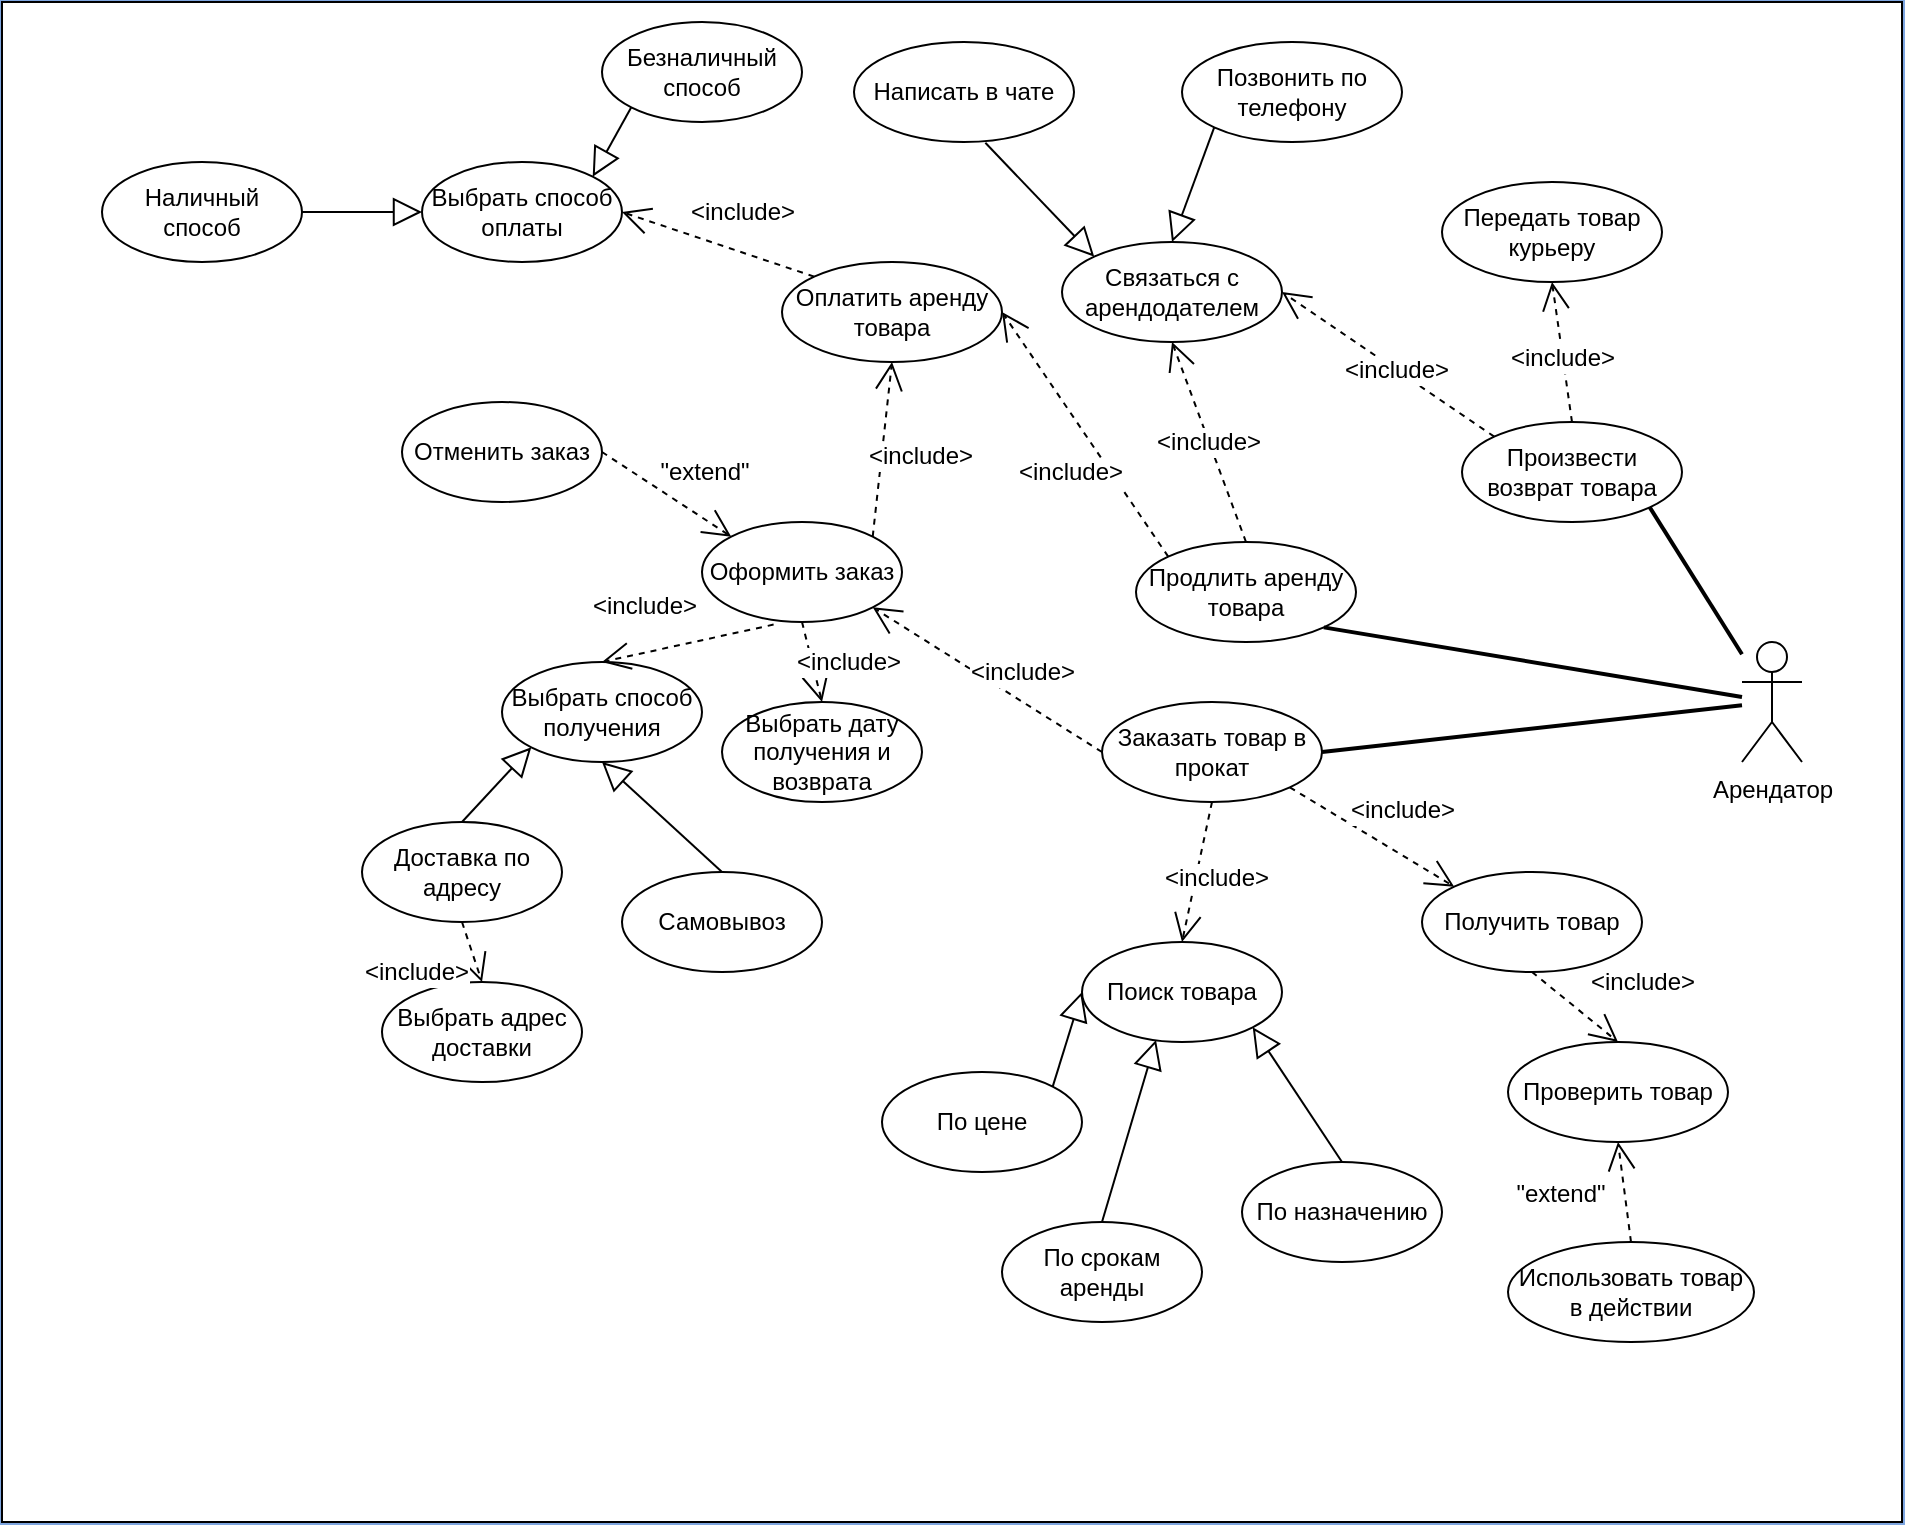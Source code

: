 <mxfile version="14.6.9" type="github">
  <diagram id="ZwnTsQdj2YsQ4eZyknDP" name="Page-1">
    <mxGraphModel dx="1673" dy="829" grid="1" gridSize="10" guides="1" tooltips="1" connect="1" arrows="1" fold="1" page="1" pageScale="1" pageWidth="827" pageHeight="1169" background="#7EA6E0" math="0" shadow="0">
      <root>
        <mxCell id="0" />
        <mxCell id="1" parent="0" />
        <mxCell id="ngTAUGNhP66DBJBYgdPT-110" value="" style="rounded=0;whiteSpace=wrap;html=1;fontSize=12;shadow=0;" parent="1" vertex="1">
          <mxGeometry x="760" y="50" width="950" height="760" as="geometry" />
        </mxCell>
        <mxCell id="SECi2cDUqw07FHAR2u1D-1" value="Поиск товара" style="ellipse;whiteSpace=wrap;html=1;" parent="1" vertex="1">
          <mxGeometry x="1300" y="520" width="100" height="50" as="geometry" />
        </mxCell>
        <mxCell id="SECi2cDUqw07FHAR2u1D-3" value="Заказать товар в прокат" style="ellipse;whiteSpace=wrap;html=1;" parent="1" vertex="1">
          <mxGeometry x="1310" y="400" width="110" height="50" as="geometry" />
        </mxCell>
        <mxCell id="ngTAUGNhP66DBJBYgdPT-4" value="Арендатор&lt;br&gt;" style="shape=umlActor;verticalLabelPosition=bottom;verticalAlign=top;html=1;" parent="1" vertex="1">
          <mxGeometry x="1630" y="370" width="30" height="60" as="geometry" />
        </mxCell>
        <mxCell id="ngTAUGNhP66DBJBYgdPT-8" value="Оформить заказ" style="ellipse;whiteSpace=wrap;html=1;" parent="1" vertex="1">
          <mxGeometry x="1110" y="310" width="100" height="50" as="geometry" />
        </mxCell>
        <mxCell id="ngTAUGNhP66DBJBYgdPT-13" value="По назначению" style="ellipse;whiteSpace=wrap;html=1;" parent="1" vertex="1">
          <mxGeometry x="1380" y="630" width="100" height="50" as="geometry" />
        </mxCell>
        <mxCell id="ngTAUGNhP66DBJBYgdPT-14" value="По цене" style="ellipse;whiteSpace=wrap;html=1;" parent="1" vertex="1">
          <mxGeometry x="1200" y="585" width="100" height="50" as="geometry" />
        </mxCell>
        <mxCell id="ngTAUGNhP66DBJBYgdPT-15" value="По срокам аренды" style="ellipse;whiteSpace=wrap;html=1;" parent="1" vertex="1">
          <mxGeometry x="1260" y="660" width="100" height="50" as="geometry" />
        </mxCell>
        <mxCell id="ngTAUGNhP66DBJBYgdPT-22" value="&amp;lt;include&amp;gt;" style="endArrow=open;endSize=12;dashed=1;html=1;fontSize=12;entryX=1;entryY=1;entryDx=0;entryDy=0;exitX=0;exitY=0.5;exitDx=0;exitDy=0;" parent="1" source="SECi2cDUqw07FHAR2u1D-3" target="ngTAUGNhP66DBJBYgdPT-8" edge="1">
          <mxGeometry x="-0.188" y="-13" width="160" relative="1" as="geometry">
            <mxPoint x="1186" y="440" as="sourcePoint" />
            <mxPoint x="1437" y="514.5" as="targetPoint" />
            <Array as="points" />
            <mxPoint as="offset" />
          </mxGeometry>
        </mxCell>
        <mxCell id="ngTAUGNhP66DBJBYgdPT-28" value="&amp;lt;include&amp;gt;" style="endArrow=open;endSize=12;dashed=1;html=1;fontSize=12;entryX=0.5;entryY=0;entryDx=0;entryDy=0;exitX=0.5;exitY=1;exitDx=0;exitDy=0;" parent="1" source="SECi2cDUqw07FHAR2u1D-3" target="SECi2cDUqw07FHAR2u1D-1" edge="1">
          <mxGeometry x="0.036" y="10" width="160" relative="1" as="geometry">
            <mxPoint x="1167" y="450" as="sourcePoint" />
            <mxPoint x="1112" y="485" as="targetPoint" />
            <Array as="points" />
            <mxPoint as="offset" />
          </mxGeometry>
        </mxCell>
        <mxCell id="ngTAUGNhP66DBJBYgdPT-29" value="" style="endArrow=block;endFill=0;endSize=12;html=1;exitX=1;exitY=0;exitDx=0;exitDy=0;entryX=0;entryY=0.5;entryDx=0;entryDy=0;" parent="1" source="ngTAUGNhP66DBJBYgdPT-14" target="SECi2cDUqw07FHAR2u1D-1" edge="1">
          <mxGeometry width="160" relative="1" as="geometry">
            <mxPoint x="831" y="750" as="sourcePoint" />
            <mxPoint x="991" y="750" as="targetPoint" />
          </mxGeometry>
        </mxCell>
        <mxCell id="ngTAUGNhP66DBJBYgdPT-30" value="" style="endArrow=block;endFill=0;endSize=12;html=1;entryX=0.37;entryY=0.98;entryDx=0;entryDy=0;exitX=0.5;exitY=0;exitDx=0;exitDy=0;entryPerimeter=0;" parent="1" source="ngTAUGNhP66DBJBYgdPT-15" target="SECi2cDUqw07FHAR2u1D-1" edge="1">
          <mxGeometry width="160" relative="1" as="geometry">
            <mxPoint x="637" y="870" as="sourcePoint" />
            <mxPoint x="797" y="870" as="targetPoint" />
          </mxGeometry>
        </mxCell>
        <mxCell id="ngTAUGNhP66DBJBYgdPT-31" value="" style="endArrow=block;endFill=0;endSize=12;html=1;exitX=0.5;exitY=0;exitDx=0;exitDy=0;entryX=1;entryY=1;entryDx=0;entryDy=0;" parent="1" source="ngTAUGNhP66DBJBYgdPT-13" target="SECi2cDUqw07FHAR2u1D-1" edge="1">
          <mxGeometry width="160" relative="1" as="geometry">
            <mxPoint x="962.355" y="644.642" as="sourcePoint" />
            <mxPoint x="1037" y="630" as="targetPoint" />
          </mxGeometry>
        </mxCell>
        <mxCell id="ngTAUGNhP66DBJBYgdPT-38" value="" style="endArrow=open;html=1;shadow=0;strokeWidth=1;dashed=1;endFill=0;endSize=12;sketch=0;exitX=1;exitY=0.5;exitDx=0;exitDy=0;entryX=0;entryY=0;entryDx=0;entryDy=0;" parent="1" source="ngTAUGNhP66DBJBYgdPT-40" target="ngTAUGNhP66DBJBYgdPT-8" edge="1">
          <mxGeometry width="50" height="50" relative="1" as="geometry">
            <mxPoint x="1304" y="630" as="sourcePoint" />
            <mxPoint x="1217" y="716" as="targetPoint" />
          </mxGeometry>
        </mxCell>
        <mxCell id="ngTAUGNhP66DBJBYgdPT-39" value="&quot;extend&quot;" style="edgeLabel;html=1;align=center;verticalAlign=middle;resizable=0;points=[];fontSize=12;" parent="ngTAUGNhP66DBJBYgdPT-38" vertex="1" connectable="0">
          <mxGeometry x="0.188" y="-2" relative="1" as="geometry">
            <mxPoint x="13" y="-17" as="offset" />
          </mxGeometry>
        </mxCell>
        <mxCell id="ngTAUGNhP66DBJBYgdPT-40" value="Отменить заказ" style="ellipse;whiteSpace=wrap;html=1;" parent="1" vertex="1">
          <mxGeometry x="960" y="250" width="100" height="50" as="geometry" />
        </mxCell>
        <mxCell id="ngTAUGNhP66DBJBYgdPT-71" value="Произвести возврат товара" style="ellipse;whiteSpace=wrap;html=1;" parent="1" vertex="1">
          <mxGeometry x="1490" y="260" width="110" height="50" as="geometry" />
        </mxCell>
        <mxCell id="ngTAUGNhP66DBJBYgdPT-74" value="&amp;lt;include&amp;gt;" style="endArrow=open;endSize=12;dashed=1;html=1;fontSize=12;exitX=0;exitY=0;exitDx=0;exitDy=0;entryX=1;entryY=0.5;entryDx=0;entryDy=0;" parent="1" source="ngTAUGNhP66DBJBYgdPT-71" target="ngTAUGNhP66DBJBYgdPT-75" edge="1">
          <mxGeometry x="-0.084" width="160" relative="1" as="geometry">
            <mxPoint x="1237" y="280" as="sourcePoint" />
            <mxPoint x="1197" y="240" as="targetPoint" />
            <Array as="points" />
            <mxPoint as="offset" />
          </mxGeometry>
        </mxCell>
        <mxCell id="ngTAUGNhP66DBJBYgdPT-75" value="Связаться с арендодателем" style="ellipse;whiteSpace=wrap;html=1;" parent="1" vertex="1">
          <mxGeometry x="1290" y="170" width="110" height="50" as="geometry" />
        </mxCell>
        <mxCell id="ngTAUGNhP66DBJBYgdPT-77" value="Написать в чате" style="ellipse;whiteSpace=wrap;html=1;" parent="1" vertex="1">
          <mxGeometry x="1186" y="70" width="110" height="50" as="geometry" />
        </mxCell>
        <mxCell id="ngTAUGNhP66DBJBYgdPT-78" value="Позвонить по телефону" style="ellipse;whiteSpace=wrap;html=1;" parent="1" vertex="1">
          <mxGeometry x="1350" y="70" width="110" height="50" as="geometry" />
        </mxCell>
        <mxCell id="ngTAUGNhP66DBJBYgdPT-79" value="" style="endArrow=block;endFill=0;endSize=12;html=1;exitX=0.597;exitY=1.008;exitDx=0;exitDy=0;entryX=0;entryY=0;entryDx=0;entryDy=0;exitPerimeter=0;" parent="1" source="ngTAUGNhP66DBJBYgdPT-77" target="ngTAUGNhP66DBJBYgdPT-75" edge="1">
          <mxGeometry width="160" relative="1" as="geometry">
            <mxPoint x="947" y="280" as="sourcePoint" />
            <mxPoint x="1237" y="160" as="targetPoint" />
          </mxGeometry>
        </mxCell>
        <mxCell id="ngTAUGNhP66DBJBYgdPT-80" value="" style="endArrow=block;endFill=0;endSize=12;html=1;exitX=0;exitY=1;exitDx=0;exitDy=0;entryX=0.5;entryY=0;entryDx=0;entryDy=0;" parent="1" source="ngTAUGNhP66DBJBYgdPT-78" target="ngTAUGNhP66DBJBYgdPT-75" edge="1">
          <mxGeometry width="160" relative="1" as="geometry">
            <mxPoint x="1337" y="145" as="sourcePoint" />
            <mxPoint x="1412.01" y="185" as="targetPoint" />
          </mxGeometry>
        </mxCell>
        <mxCell id="ngTAUGNhP66DBJBYgdPT-81" value="Передать товар курьеру" style="ellipse;whiteSpace=wrap;html=1;" parent="1" vertex="1">
          <mxGeometry x="1480" y="140" width="110" height="50" as="geometry" />
        </mxCell>
        <mxCell id="ngTAUGNhP66DBJBYgdPT-82" value="&amp;lt;include&amp;gt;" style="endArrow=open;endSize=12;dashed=1;html=1;fontSize=12;exitX=0.5;exitY=0;exitDx=0;exitDy=0;entryX=0.5;entryY=1;entryDx=0;entryDy=0;" parent="1" source="ngTAUGNhP66DBJBYgdPT-71" target="ngTAUGNhP66DBJBYgdPT-81" edge="1">
          <mxGeometry x="-0.084" width="160" relative="1" as="geometry">
            <mxPoint x="1372" y="300" as="sourcePoint" />
            <mxPoint x="1322" y="280" as="targetPoint" />
            <Array as="points" />
            <mxPoint as="offset" />
          </mxGeometry>
        </mxCell>
        <mxCell id="ngTAUGNhP66DBJBYgdPT-84" value="Получить товар" style="ellipse;whiteSpace=wrap;html=1;" parent="1" vertex="1">
          <mxGeometry x="1470" y="485" width="110" height="50" as="geometry" />
        </mxCell>
        <mxCell id="ngTAUGNhP66DBJBYgdPT-85" value="Проверить товар" style="ellipse;whiteSpace=wrap;html=1;" parent="1" vertex="1">
          <mxGeometry x="1513" y="570" width="110" height="50" as="geometry" />
        </mxCell>
        <mxCell id="ngTAUGNhP66DBJBYgdPT-87" value="&amp;lt;include&amp;gt;" style="endArrow=open;endSize=12;dashed=1;html=1;fontSize=12;exitX=0.5;exitY=1;exitDx=0;exitDy=0;entryX=0.5;entryY=0;entryDx=0;entryDy=0;" parent="1" source="ngTAUGNhP66DBJBYgdPT-84" target="ngTAUGNhP66DBJBYgdPT-85" edge="1">
          <mxGeometry x="0.653" y="31" width="160" relative="1" as="geometry">
            <mxPoint x="1447.001" y="532.678" as="sourcePoint" />
            <mxPoint x="1538.11" y="580" as="targetPoint" />
            <Array as="points" />
            <mxPoint as="offset" />
          </mxGeometry>
        </mxCell>
        <mxCell id="ngTAUGNhP66DBJBYgdPT-92" value="Использовать товар в действии" style="ellipse;whiteSpace=wrap;html=1;" parent="1" vertex="1">
          <mxGeometry x="1513" y="670" width="123" height="50" as="geometry" />
        </mxCell>
        <mxCell id="ngTAUGNhP66DBJBYgdPT-94" value="" style="endArrow=open;html=1;shadow=0;strokeWidth=1;dashed=1;endFill=0;endSize=12;sketch=0;entryX=0.5;entryY=1;entryDx=0;entryDy=0;exitX=0.5;exitY=0;exitDx=0;exitDy=0;" parent="1" source="ngTAUGNhP66DBJBYgdPT-92" target="ngTAUGNhP66DBJBYgdPT-85" edge="1">
          <mxGeometry width="50" height="50" relative="1" as="geometry">
            <mxPoint x="1477" y="720" as="sourcePoint" />
            <mxPoint x="1571" y="784.75" as="targetPoint" />
          </mxGeometry>
        </mxCell>
        <mxCell id="ngTAUGNhP66DBJBYgdPT-95" value="&quot;extend&quot;" style="edgeLabel;html=1;align=center;verticalAlign=middle;resizable=0;points=[];fontSize=12;" parent="ngTAUGNhP66DBJBYgdPT-94" vertex="1" connectable="0">
          <mxGeometry x="0.188" y="-2" relative="1" as="geometry">
            <mxPoint x="-34" y="6" as="offset" />
          </mxGeometry>
        </mxCell>
        <mxCell id="ngTAUGNhP66DBJBYgdPT-97" value="" style="endArrow=none;endFill=0;endSize=12;html=1;rounded=1;strokeWidth=2;exitX=1;exitY=0.5;exitDx=0;exitDy=0;" parent="1" source="SECi2cDUqw07FHAR2u1D-3" target="ngTAUGNhP66DBJBYgdPT-4" edge="1">
          <mxGeometry width="160" relative="1" as="geometry">
            <mxPoint x="1417" y="520" as="sourcePoint" />
            <mxPoint x="1577" y="520" as="targetPoint" />
          </mxGeometry>
        </mxCell>
        <mxCell id="ngTAUGNhP66DBJBYgdPT-98" value="" style="endArrow=none;endFill=0;endSize=12;html=1;rounded=1;strokeWidth=2;exitX=1;exitY=1;exitDx=0;exitDy=0;" parent="1" source="ngTAUGNhP66DBJBYgdPT-71" target="ngTAUGNhP66DBJBYgdPT-4" edge="1">
          <mxGeometry width="160" relative="1" as="geometry">
            <mxPoint x="1177" y="370" as="sourcePoint" />
            <mxPoint x="1417" y="400" as="targetPoint" />
          </mxGeometry>
        </mxCell>
        <mxCell id="ngTAUGNhP66DBJBYgdPT-100" value="Продлить аренду товара" style="ellipse;whiteSpace=wrap;html=1;" parent="1" vertex="1">
          <mxGeometry x="1327" y="320" width="110" height="50" as="geometry" />
        </mxCell>
        <mxCell id="ngTAUGNhP66DBJBYgdPT-102" value="Оплатить аренду&lt;br&gt;товара" style="ellipse;whiteSpace=wrap;html=1;" parent="1" vertex="1">
          <mxGeometry x="1150" y="180" width="110" height="50" as="geometry" />
        </mxCell>
        <mxCell id="ngTAUGNhP66DBJBYgdPT-105" value="&amp;lt;include&amp;gt;" style="endArrow=open;endSize=12;dashed=1;html=1;fontSize=12;exitX=0.5;exitY=0;exitDx=0;exitDy=0;entryX=0.5;entryY=1;entryDx=0;entryDy=0;" parent="1" source="ngTAUGNhP66DBJBYgdPT-100" target="ngTAUGNhP66DBJBYgdPT-75" edge="1">
          <mxGeometry width="160" relative="1" as="geometry">
            <mxPoint x="1384" y="305" as="sourcePoint" />
            <mxPoint x="1194" y="265" as="targetPoint" />
            <Array as="points" />
            <mxPoint as="offset" />
          </mxGeometry>
        </mxCell>
        <mxCell id="ngTAUGNhP66DBJBYgdPT-106" value="&amp;lt;include&amp;gt;" style="endArrow=open;endSize=12;dashed=1;html=1;fontSize=12;exitX=0;exitY=0;exitDx=0;exitDy=0;entryX=1;entryY=0.5;entryDx=0;entryDy=0;" parent="1" source="ngTAUGNhP66DBJBYgdPT-100" target="ngTAUGNhP66DBJBYgdPT-102" edge="1">
          <mxGeometry x="-0.156" y="16" width="160" relative="1" as="geometry">
            <mxPoint x="1177" y="260" as="sourcePoint" />
            <mxPoint x="987" y="220" as="targetPoint" />
            <Array as="points" />
            <mxPoint x="-1" as="offset" />
          </mxGeometry>
        </mxCell>
        <mxCell id="ngTAUGNhP66DBJBYgdPT-107" value="&amp;lt;include&amp;gt;" style="endArrow=open;endSize=12;dashed=1;html=1;fontSize=12;exitX=1;exitY=0;exitDx=0;exitDy=0;entryX=0.5;entryY=1;entryDx=0;entryDy=0;" parent="1" source="ngTAUGNhP66DBJBYgdPT-8" target="ngTAUGNhP66DBJBYgdPT-102" edge="1">
          <mxGeometry x="-0.035" y="-20" width="160" relative="1" as="geometry">
            <mxPoint x="1147" y="340" as="sourcePoint" />
            <mxPoint x="957" y="300" as="targetPoint" />
            <Array as="points" />
            <mxPoint x="-1" as="offset" />
          </mxGeometry>
        </mxCell>
        <mxCell id="ngTAUGNhP66DBJBYgdPT-108" value="" style="endArrow=none;endFill=0;endSize=12;html=1;rounded=1;strokeWidth=2;exitX=1;exitY=1;exitDx=0;exitDy=0;" parent="1" source="ngTAUGNhP66DBJBYgdPT-100" target="ngTAUGNhP66DBJBYgdPT-4" edge="1">
          <mxGeometry width="160" relative="1" as="geometry">
            <mxPoint x="1222" y="383.88" as="sourcePoint" />
            <mxPoint x="1542" y="390" as="targetPoint" />
          </mxGeometry>
        </mxCell>
        <mxCell id="Q_d8XJE9VoqQTzxeZHrw-4" value="Безналичный&lt;br&gt;способ" style="ellipse;whiteSpace=wrap;html=1;" vertex="1" parent="1">
          <mxGeometry x="1060" y="60" width="100" height="50" as="geometry" />
        </mxCell>
        <mxCell id="Q_d8XJE9VoqQTzxeZHrw-34" value="&amp;lt;include&amp;gt;" style="endArrow=open;endSize=12;dashed=1;html=1;fontSize=12;entryX=0;entryY=0;entryDx=0;entryDy=0;exitX=1;exitY=1;exitDx=0;exitDy=0;" edge="1" parent="1" source="SECi2cDUqw07FHAR2u1D-3" target="ngTAUGNhP66DBJBYgdPT-84">
          <mxGeometry x="0.123" y="19" width="160" relative="1" as="geometry">
            <mxPoint x="1406" y="450.0" as="sourcePoint" />
            <mxPoint x="1400" y="555.0" as="targetPoint" />
            <Array as="points" />
            <mxPoint as="offset" />
          </mxGeometry>
        </mxCell>
        <mxCell id="Q_d8XJE9VoqQTzxeZHrw-39" value="Выбрать адрес доставки" style="ellipse;whiteSpace=wrap;html=1;" vertex="1" parent="1">
          <mxGeometry x="950" y="540" width="100" height="50" as="geometry" />
        </mxCell>
        <mxCell id="Q_d8XJE9VoqQTzxeZHrw-40" value="Доставка по адресу" style="ellipse;whiteSpace=wrap;html=1;" vertex="1" parent="1">
          <mxGeometry x="940" y="460" width="100" height="50" as="geometry" />
        </mxCell>
        <mxCell id="Q_d8XJE9VoqQTzxeZHrw-41" value="Выбрать способ получения" style="ellipse;whiteSpace=wrap;html=1;" vertex="1" parent="1">
          <mxGeometry x="1010" y="380" width="100" height="50" as="geometry" />
        </mxCell>
        <mxCell id="Q_d8XJE9VoqQTzxeZHrw-42" value="Самовывоз" style="ellipse;whiteSpace=wrap;html=1;" vertex="1" parent="1">
          <mxGeometry x="1070" y="485" width="100" height="50" as="geometry" />
        </mxCell>
        <mxCell id="Q_d8XJE9VoqQTzxeZHrw-43" value="Выбрать дату получения и возврата" style="ellipse;whiteSpace=wrap;html=1;" vertex="1" parent="1">
          <mxGeometry x="1120" y="400" width="100" height="50" as="geometry" />
        </mxCell>
        <mxCell id="Q_d8XJE9VoqQTzxeZHrw-62" value="Выбрать способ оплаты" style="ellipse;whiteSpace=wrap;html=1;" vertex="1" parent="1">
          <mxGeometry x="970" y="130" width="100" height="50" as="geometry" />
        </mxCell>
        <mxCell id="Q_d8XJE9VoqQTzxeZHrw-63" value="Наличный способ" style="ellipse;whiteSpace=wrap;html=1;" vertex="1" parent="1">
          <mxGeometry x="810" y="130" width="100" height="50" as="geometry" />
        </mxCell>
        <mxCell id="Q_d8XJE9VoqQTzxeZHrw-71" value="&amp;lt;include&amp;gt;" style="endArrow=open;endSize=12;dashed=1;html=1;fontSize=12;exitX=0;exitY=0;exitDx=0;exitDy=0;entryX=1;entryY=0.5;entryDx=0;entryDy=0;" edge="1" parent="1" source="ngTAUGNhP66DBJBYgdPT-102" target="Q_d8XJE9VoqQTzxeZHrw-62">
          <mxGeometry x="-0.121" y="-19" width="160" relative="1" as="geometry">
            <mxPoint x="1085.355" y="292.322" as="sourcePoint" />
            <mxPoint x="1176.194" y="232.716" as="targetPoint" />
            <Array as="points" />
            <mxPoint as="offset" />
          </mxGeometry>
        </mxCell>
        <mxCell id="Q_d8XJE9VoqQTzxeZHrw-73" value="&amp;lt;include&amp;gt;" style="endArrow=open;endSize=12;dashed=1;html=1;fontSize=12;entryX=0.5;entryY=0;entryDx=0;entryDy=0;exitX=0.5;exitY=1;exitDx=0;exitDy=0;" edge="1" parent="1" source="ngTAUGNhP66DBJBYgdPT-8" target="Q_d8XJE9VoqQTzxeZHrw-43">
          <mxGeometry x="0.22" y="17" width="160" relative="1" as="geometry">
            <mxPoint x="950.0" y="370.0" as="sourcePoint" />
            <mxPoint x="1014.645" y="327.678" as="targetPoint" />
            <Array as="points" />
            <mxPoint as="offset" />
          </mxGeometry>
        </mxCell>
        <mxCell id="Q_d8XJE9VoqQTzxeZHrw-74" value="&amp;lt;include&amp;gt;" style="endArrow=open;endSize=12;dashed=1;html=1;fontSize=12;entryX=0.5;entryY=0;entryDx=0;entryDy=0;exitX=0.358;exitY=1.026;exitDx=0;exitDy=0;exitPerimeter=0;" edge="1" parent="1" source="ngTAUGNhP66DBJBYgdPT-8" target="Q_d8XJE9VoqQTzxeZHrw-41">
          <mxGeometry x="0.416" y="-22" width="160" relative="1" as="geometry">
            <mxPoint x="960.0" y="380.0" as="sourcePoint" />
            <mxPoint x="1024.645" y="337.678" as="targetPoint" />
            <Array as="points" />
            <mxPoint y="-1" as="offset" />
          </mxGeometry>
        </mxCell>
        <mxCell id="Q_d8XJE9VoqQTzxeZHrw-78" value="" style="endArrow=block;endFill=0;endSize=12;html=1;exitX=1;exitY=0.5;exitDx=0;exitDy=0;entryX=0;entryY=0.5;entryDx=0;entryDy=0;" edge="1" parent="1" source="Q_d8XJE9VoqQTzxeZHrw-63" target="Q_d8XJE9VoqQTzxeZHrw-62">
          <mxGeometry width="160" relative="1" as="geometry">
            <mxPoint x="927" y="170.0" as="sourcePoint" />
            <mxPoint x="981.524" y="226.884" as="targetPoint" />
          </mxGeometry>
        </mxCell>
        <mxCell id="Q_d8XJE9VoqQTzxeZHrw-79" value="" style="endArrow=block;endFill=0;endSize=12;html=1;exitX=0;exitY=1;exitDx=0;exitDy=0;entryX=1;entryY=0;entryDx=0;entryDy=0;" edge="1" parent="1" source="Q_d8XJE9VoqQTzxeZHrw-4" target="Q_d8XJE9VoqQTzxeZHrw-62">
          <mxGeometry width="160" relative="1" as="geometry">
            <mxPoint x="920.0" y="165" as="sourcePoint" />
            <mxPoint x="980.0" y="165" as="targetPoint" />
          </mxGeometry>
        </mxCell>
        <mxCell id="Q_d8XJE9VoqQTzxeZHrw-80" value="" style="endArrow=block;endFill=0;endSize=12;html=1;entryX=0.5;entryY=1;entryDx=0;entryDy=0;exitX=0.5;exitY=0;exitDx=0;exitDy=0;" edge="1" parent="1" source="Q_d8XJE9VoqQTzxeZHrw-42" target="Q_d8XJE9VoqQTzxeZHrw-41">
          <mxGeometry width="160" relative="1" as="geometry">
            <mxPoint x="1100" y="560" as="sourcePoint" />
            <mxPoint x="990.0" y="175" as="targetPoint" />
            <Array as="points" />
          </mxGeometry>
        </mxCell>
        <mxCell id="Q_d8XJE9VoqQTzxeZHrw-81" value="" style="endArrow=block;endFill=0;endSize=12;html=1;exitX=0.5;exitY=0;exitDx=0;exitDy=0;entryX=0;entryY=1;entryDx=0;entryDy=0;" edge="1" parent="1" source="Q_d8XJE9VoqQTzxeZHrw-40" target="Q_d8XJE9VoqQTzxeZHrw-41">
          <mxGeometry width="160" relative="1" as="geometry">
            <mxPoint x="1100.0" y="560.0" as="sourcePoint" />
            <mxPoint x="1065.355" y="512.678" as="targetPoint" />
            <Array as="points" />
          </mxGeometry>
        </mxCell>
        <mxCell id="Q_d8XJE9VoqQTzxeZHrw-82" value="&amp;lt;include&amp;gt;" style="endArrow=open;endSize=12;dashed=1;html=1;fontSize=12;exitX=0.5;exitY=1;exitDx=0;exitDy=0;entryX=0.5;entryY=0;entryDx=0;entryDy=0;" edge="1" parent="1" source="Q_d8XJE9VoqQTzxeZHrw-40" target="Q_d8XJE9VoqQTzxeZHrw-39">
          <mxGeometry y="-30" width="160" relative="1" as="geometry">
            <mxPoint x="1068.82" y="747.25" as="sourcePoint" />
            <mxPoint x="1069.92" y="610" as="targetPoint" />
            <Array as="points" />
            <mxPoint as="offset" />
          </mxGeometry>
        </mxCell>
      </root>
    </mxGraphModel>
  </diagram>
</mxfile>
